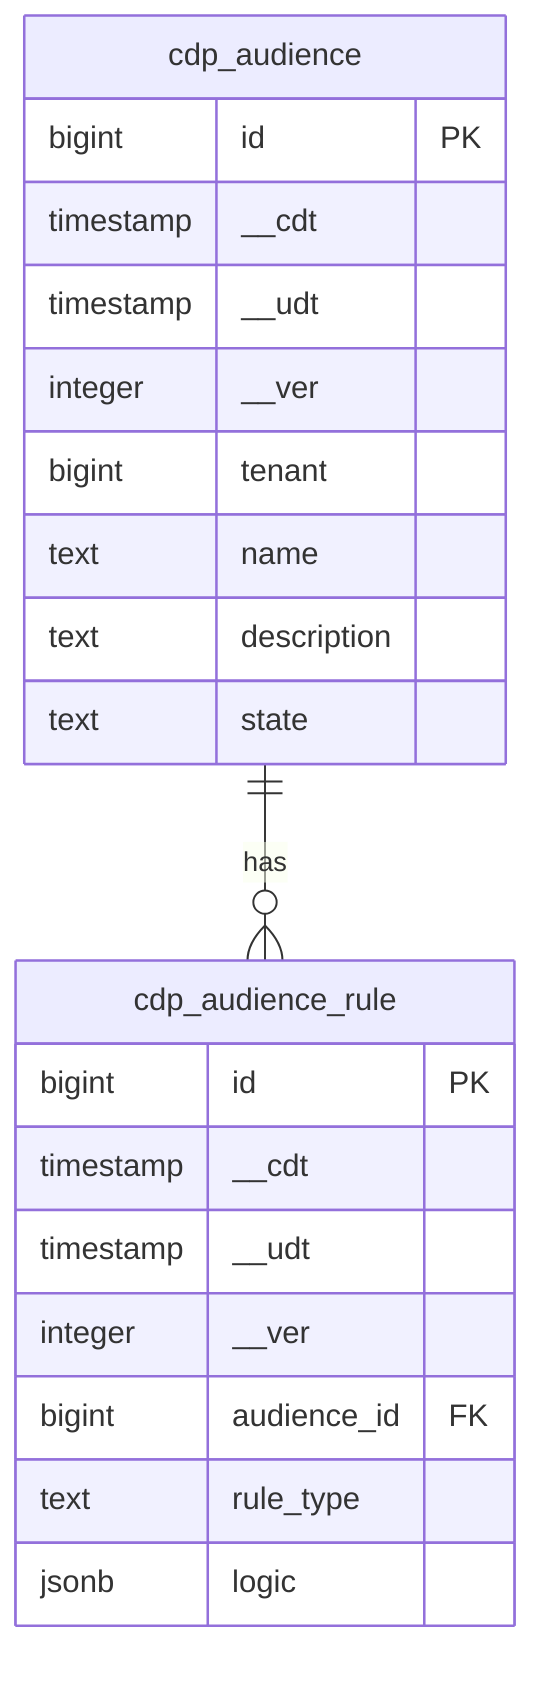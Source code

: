 erDiagram
    cdp_audience {
        bigint id PK
        timestamp __cdt
        timestamp __udt
        integer __ver
        bigint tenant
        text name
        text description
        text state
    }

    cdp_audience_rule {
        bigint id PK
        timestamp __cdt
        timestamp __udt
        integer __ver
        bigint audience_id FK
        text rule_type
        jsonb logic
    }

    cdp_audience ||--o{ cdp_audience_rule : "has"